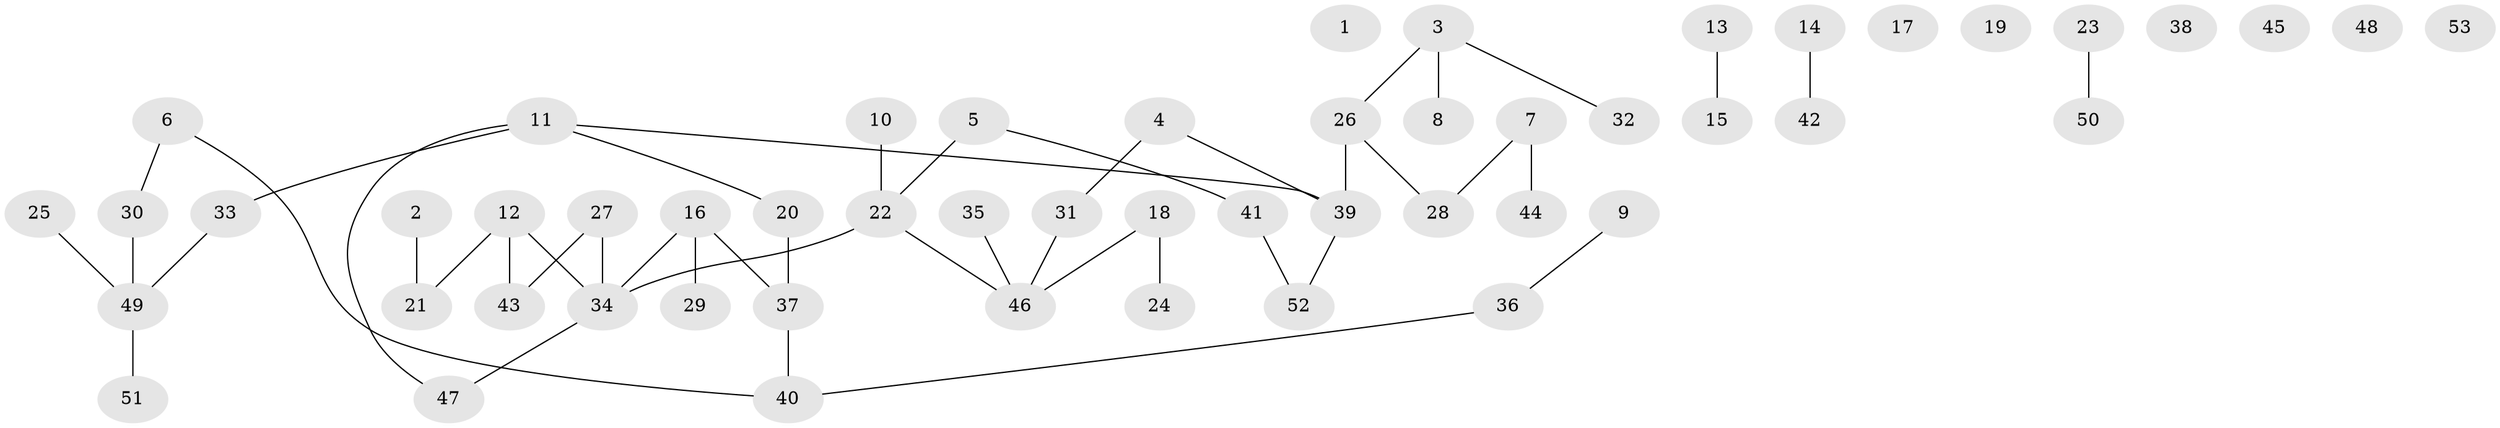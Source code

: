 // Generated by graph-tools (version 1.1) at 2025/33/03/09/25 02:33:56]
// undirected, 53 vertices, 47 edges
graph export_dot {
graph [start="1"]
  node [color=gray90,style=filled];
  1;
  2;
  3;
  4;
  5;
  6;
  7;
  8;
  9;
  10;
  11;
  12;
  13;
  14;
  15;
  16;
  17;
  18;
  19;
  20;
  21;
  22;
  23;
  24;
  25;
  26;
  27;
  28;
  29;
  30;
  31;
  32;
  33;
  34;
  35;
  36;
  37;
  38;
  39;
  40;
  41;
  42;
  43;
  44;
  45;
  46;
  47;
  48;
  49;
  50;
  51;
  52;
  53;
  2 -- 21;
  3 -- 8;
  3 -- 26;
  3 -- 32;
  4 -- 31;
  4 -- 39;
  5 -- 22;
  5 -- 41;
  6 -- 30;
  6 -- 40;
  7 -- 28;
  7 -- 44;
  9 -- 36;
  10 -- 22;
  11 -- 20;
  11 -- 33;
  11 -- 39;
  11 -- 47;
  12 -- 21;
  12 -- 34;
  12 -- 43;
  13 -- 15;
  14 -- 42;
  16 -- 29;
  16 -- 34;
  16 -- 37;
  18 -- 24;
  18 -- 46;
  20 -- 37;
  22 -- 34;
  22 -- 46;
  23 -- 50;
  25 -- 49;
  26 -- 28;
  26 -- 39;
  27 -- 34;
  27 -- 43;
  30 -- 49;
  31 -- 46;
  33 -- 49;
  34 -- 47;
  35 -- 46;
  36 -- 40;
  37 -- 40;
  39 -- 52;
  41 -- 52;
  49 -- 51;
}
